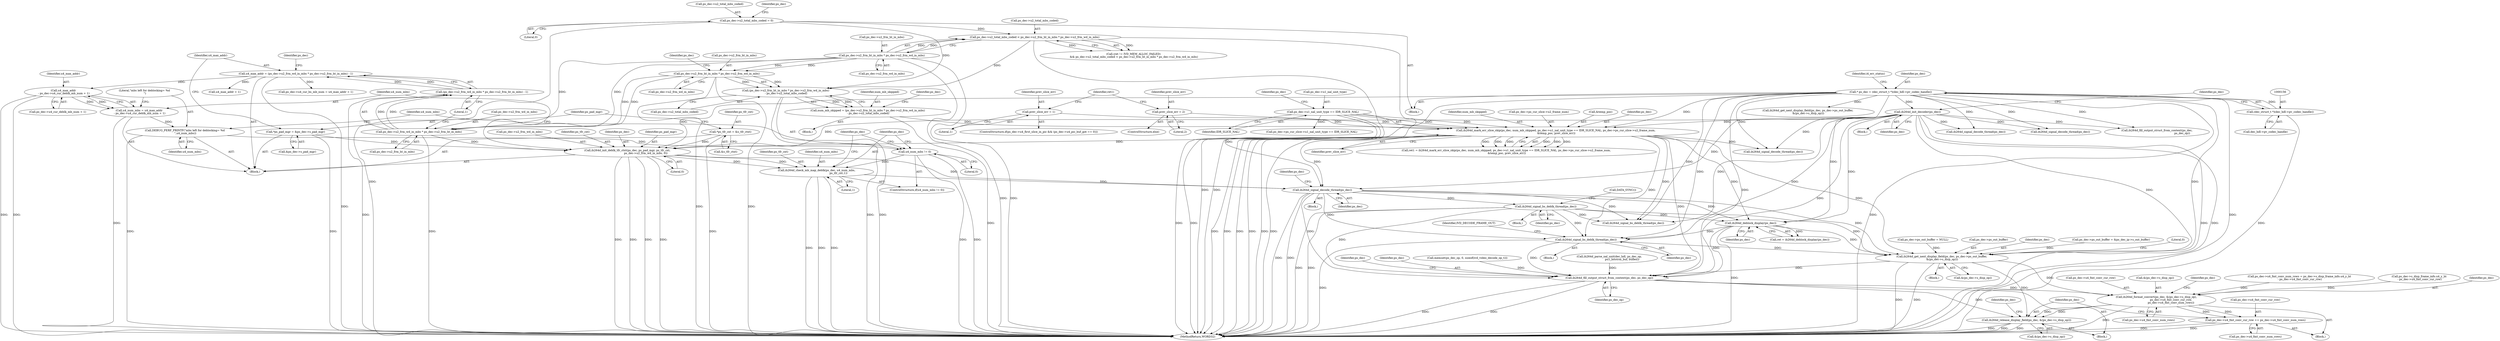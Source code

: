 digraph "0_Android_326fe991a4b7971e8aeaf4ac775491dd8abd85bb@API" {
"1001985" [label="(Call,ih264d_signal_bs_deblk_thread(ps_dec))"];
"1000896" [label="(Call,ih264d_init_decoder(ps_dec))"];
"1000153" [label="(Call,* ps_dec = (dec_struct_t *)(dec_hdl->pv_codec_handle))"];
"1000155" [label="(Call,(dec_struct_t *)(dec_hdl->pv_codec_handle))"];
"1001699" [label="(Call,ih264d_signal_decode_thread(ps_dec))"];
"1001528" [label="(Call,ih264d_mark_err_slice_skip(ps_dec, num_mb_skipped, ps_dec->u1_nal_unit_type == IDR_SLICE_NAL, ps_dec->ps_cur_slice->u2_frame_num,\n &temp_poc, prev_slice_err))"];
"1001496" [label="(Call,num_mb_skipped = (ps_dec->u2_frm_ht_in_mbs * ps_dec->u2_frm_wd_in_mbs)\n - ps_dec->u2_total_mbs_coded)"];
"1001498" [label="(Call,(ps_dec->u2_frm_ht_in_mbs * ps_dec->u2_frm_wd_in_mbs)\n - ps_dec->u2_total_mbs_coded)"];
"1001499" [label="(Call,ps_dec->u2_frm_ht_in_mbs * ps_dec->u2_frm_wd_in_mbs)"];
"1001484" [label="(Call,ps_dec->u2_frm_ht_in_mbs * ps_dec->u2_frm_wd_in_mbs)"];
"1001480" [label="(Call,ps_dec->u2_total_mbs_coded < ps_dec->u2_frm_ht_in_mbs * ps_dec->u2_frm_wd_in_mbs)"];
"1000908" [label="(Call,ps_dec->u2_total_mbs_coded = 0)"];
"1001531" [label="(Call,ps_dec->u1_nal_unit_type == IDR_SLICE_NAL)"];
"1001519" [label="(Call,prev_slice_err = 1)"];
"1001523" [label="(Call,prev_slice_err = 2)"];
"1001689" [label="(Call,ih264d_check_mb_map_deblk(ps_dec, u4_num_mbs,\n                                                   ps_tfr_cxt,1))"];
"1001665" [label="(Call,ih264d_init_deblk_tfr_ctxt(ps_dec, ps_pad_mgr, ps_tfr_cxt,\n                                           ps_dec->u2_frm_wd_in_mbs, 0))"];
"1001641" [label="(Call,*ps_pad_mgr = &ps_dec->s_pad_mgr)"];
"1001636" [label="(Call,*ps_tfr_cxt = &s_tfr_ctxt)"];
"1001650" [label="(Call,ps_dec->u2_frm_wd_in_mbs * ps_dec->u2_frm_ht_in_mbs)"];
"1001686" [label="(Call,u4_num_mbs != 0)"];
"1001682" [label="(Call,DEBUG_PERF_PRINTF(\"mbs left for deblocking= %d \n\",u4_num_mbs))"];
"1001673" [label="(Call,u4_num_mbs = u4_max_addr\n - ps_dec->u4_cur_deblk_mb_num + 1)"];
"1001675" [label="(Call,u4_max_addr\n - ps_dec->u4_cur_deblk_mb_num + 1)"];
"1001647" [label="(Call,u4_max_addr = (ps_dec->u2_frm_wd_in_mbs * ps_dec->u2_frm_ht_in_mbs) - 1)"];
"1001649" [label="(Call,(ps_dec->u2_frm_wd_in_mbs * ps_dec->u2_frm_ht_in_mbs) - 1)"];
"1001708" [label="(Call,ih264d_signal_bs_deblk_thread(ps_dec))"];
"1001863" [label="(Call,ih264d_deblock_display(ps_dec))"];
"1001999" [label="(Call,ih264d_get_next_display_field(ps_dec, ps_dec->ps_out_buffer,\n &(ps_dec->s_disp_op)))"];
"1002027" [label="(Call,ih264d_fill_output_struct_from_context(ps_dec, ps_dec_op))"];
"1002058" [label="(Call,ih264d_format_convert(ps_dec, &(ps_dec->s_disp_op),\n                                  ps_dec->u4_fmt_conv_cur_row,\n                                  ps_dec->u4_fmt_conv_num_rows))"];
"1002070" [label="(Call,ps_dec->u4_fmt_conv_cur_row += ps_dec->u4_fmt_conv_num_rows)"];
"1002077" [label="(Call,ih264d_release_display_field(ps_dec, &(ps_dec->s_disp_op)))"];
"1001525" [label="(Literal,2)"];
"1002079" [label="(Call,&(ps_dec->s_disp_op))"];
"1001686" [label="(Call,u4_num_mbs != 0)"];
"1001699" [label="(Call,ih264d_signal_decode_thread(ps_dec))"];
"1000311" [label="(Call,ps_dec->ps_out_buffer = NULL)"];
"1001532" [label="(Call,ps_dec->u1_nal_unit_type)"];
"1002058" [label="(Call,ih264d_format_convert(ps_dec, &(ps_dec->s_disp_op),\n                                  ps_dec->u4_fmt_conv_cur_row,\n                                  ps_dec->u4_fmt_conv_num_rows))"];
"1001497" [label="(Identifier,num_mb_skipped)"];
"1001507" [label="(Identifier,ps_dec)"];
"1001650" [label="(Call,ps_dec->u2_frm_wd_in_mbs * ps_dec->u2_frm_ht_in_mbs)"];
"1001998" [label="(Block,)"];
"1000912" [label="(Literal,0)"];
"1001987" [label="(Block,)"];
"1000895" [label="(Block,)"];
"1001500" [label="(Call,ps_dec->u2_frm_ht_in_mbs)"];
"1001291" [label="(Call,ih264d_parse_nal_unit(dec_hdl, ps_dec_op,\n                              pu1_bitstrm_buf, buflen))"];
"1000909" [label="(Call,ps_dec->u2_total_mbs_coded)"];
"1000900" [label="(Identifier,ps_dec)"];
"1001491" [label="(Block,)"];
"1001641" [label="(Call,*ps_pad_mgr = &ps_dec->s_pad_mgr)"];
"1001530" [label="(Identifier,num_mb_skipped)"];
"1002029" [label="(Identifier,ps_dec_op)"];
"1001677" [label="(Call,ps_dec->u4_cur_deblk_mb_num + 1)"];
"1001535" [label="(Identifier,IDR_SLICE_NAL)"];
"1001519" [label="(Call,prev_slice_err = 1)"];
"1001999" [label="(Call,ih264d_get_next_display_field(ps_dec, ps_dec->ps_out_buffer,\n &(ps_dec->s_disp_op)))"];
"1001509" [label="(ControlStructure,if(ps_dec->u4_first_slice_in_pic && (ps_dec->u4_pic_buf_got == 0)))"];
"1001496" [label="(Call,num_mb_skipped = (ps_dec->u2_frm_ht_in_mbs * ps_dec->u2_frm_wd_in_mbs)\n - ps_dec->u2_total_mbs_coded)"];
"1002071" [label="(Call,ps_dec->u4_fmt_conv_cur_row)"];
"1002072" [label="(Identifier,ps_dec)"];
"1001531" [label="(Call,ps_dec->u1_nal_unit_type == IDR_SLICE_NAL)"];
"1000154" [label="(Identifier,ps_dec)"];
"1001654" [label="(Call,ps_dec->u2_frm_ht_in_mbs)"];
"1001657" [label="(Literal,1)"];
"1001689" [label="(Call,ih264d_check_mb_map_deblk(ps_dec, u4_num_mbs,\n                                                   ps_tfr_cxt,1))"];
"1001536" [label="(Call,ps_dec->ps_cur_slice->u2_frame_num)"];
"1001696" [label="(Identifier,ps_dec)"];
"1001528" [label="(Call,ih264d_mark_err_slice_skip(ps_dec, num_mb_skipped, ps_dec->u1_nal_unit_type == IDR_SLICE_NAL, ps_dec->ps_cur_slice->u2_frame_num,\n &temp_poc, prev_slice_err))"];
"1001523" [label="(Call,prev_slice_err = 2)"];
"1001986" [label="(Identifier,ps_dec)"];
"1001891" [label="(Call,ps_dec->ps_cur_slice->u1_nal_unit_type == IDR_SLICE_NAL)"];
"1001673" [label="(Call,u4_num_mbs = u4_max_addr\n - ps_dec->u4_cur_deblk_mb_num + 1)"];
"1001687" [label="(Identifier,u4_num_mbs)"];
"1001520" [label="(Identifier,prev_slice_err)"];
"1001543" [label="(Identifier,prev_slice_err)"];
"1001649" [label="(Call,(ps_dec->u2_frm_wd_in_mbs * ps_dec->u2_frm_ht_in_mbs) - 1)"];
"1001651" [label="(Call,ps_dec->u2_frm_wd_in_mbs)"];
"1001476" [label="(Call,(ret != IVD_MEM_ALLOC_FAILED)\n && ps_dec->u2_total_mbs_coded < ps_dec->u2_frm_ht_in_mbs * ps_dec->u2_frm_wd_in_mbs)"];
"1001710" [label="(Call,DATA_SYNC())"];
"1001666" [label="(Identifier,ps_dec)"];
"1002027" [label="(Call,ih264d_fill_output_struct_from_context(ps_dec, ps_dec_op))"];
"1000915" [label="(Identifier,ps_dec)"];
"1001685" [label="(ControlStructure,if(u4_num_mbs != 0))"];
"1002067" [label="(Call,ps_dec->u4_fmt_conv_num_rows)"];
"1002033" [label="(Identifier,ps_dec)"];
"1001636" [label="(Call,*ps_tfr_cxt = &s_tfr_ctxt)"];
"1002077" [label="(Call,ih264d_release_display_field(ps_dec, &(ps_dec->s_disp_op)))"];
"1002074" [label="(Call,ps_dec->u4_fmt_conv_num_rows)"];
"1002045" [label="(Call,ps_dec->u4_fmt_conv_num_rows = ps_dec->s_disp_frame_info.u4_y_ht\n - ps_dec->u4_fmt_conv_cur_row)"];
"1000157" [label="(Call,dec_hdl->pv_codec_handle)"];
"1001485" [label="(Call,ps_dec->u2_frm_ht_in_mbs)"];
"1001665" [label="(Call,ih264d_init_deblk_tfr_ctxt(ps_dec, ps_pad_mgr, ps_tfr_cxt,\n                                           ps_dec->u2_frm_wd_in_mbs, 0))"];
"1002001" [label="(Call,ps_dec->ps_out_buffer)"];
"1000896" [label="(Call,ih264d_init_decoder(ps_dec))"];
"1000153" [label="(Call,* ps_dec = (dec_struct_t *)(dec_hdl->pv_codec_handle))"];
"1001538" [label="(Identifier,ps_dec)"];
"1001674" [label="(Identifier,u4_num_mbs)"];
"1002049" [label="(Call,ps_dec->s_disp_frame_info.u4_y_ht\n - ps_dec->u4_fmt_conv_cur_row)"];
"1001480" [label="(Call,ps_dec->u2_total_mbs_coded < ps_dec->u2_frm_ht_in_mbs * ps_dec->u2_frm_wd_in_mbs)"];
"1001693" [label="(Literal,1)"];
"1001662" [label="(Call,u4_max_addr + 1)"];
"1002028" [label="(Identifier,ps_dec)"];
"1001667" [label="(Identifier,ps_pad_mgr)"];
"1002044" [label="(Block,)"];
"1000908" [label="(Call,ps_dec->u2_total_mbs_coded = 0)"];
"1001984" [label="(Block,)"];
"1001481" [label="(Call,ps_dec->u2_total_mbs_coded)"];
"1001864" [label="(Identifier,ps_dec)"];
"1001683" [label="(Literal,\"mbs left for deblocking= %d \n\")"];
"1001499" [label="(Call,ps_dec->u2_frm_ht_in_mbs * ps_dec->u2_frm_wd_in_mbs)"];
"1001403" [label="(Call,ih264d_signal_decode_thread(ps_dec))"];
"1001669" [label="(Call,ps_dec->u2_frm_wd_in_mbs)"];
"1001700" [label="(Identifier,ps_dec)"];
"1001985" [label="(Call,ih264d_signal_bs_deblk_thread(ps_dec))"];
"1001488" [label="(Call,ps_dec->u2_frm_wd_in_mbs)"];
"1000155" [label="(Call,(dec_struct_t *)(dec_hdl->pv_codec_handle))"];
"1002059" [label="(Identifier,ps_dec)"];
"1002000" [label="(Identifier,ps_dec)"];
"1001708" [label="(Call,ih264d_signal_bs_deblk_thread(ps_dec))"];
"1001704" [label="(Identifier,ps_dec)"];
"1000162" [label="(Identifier,i4_err_status)"];
"1002147" [label="(MethodReturn,WORD32)"];
"1001498" [label="(Call,(ps_dec->u2_frm_ht_in_mbs * ps_dec->u2_frm_wd_in_mbs)\n - ps_dec->u2_total_mbs_coded)"];
"1002078" [label="(Identifier,ps_dec)"];
"1002004" [label="(Call,&(ps_dec->s_disp_op))"];
"1001672" [label="(Literal,0)"];
"1001707" [label="(Block,)"];
"1000897" [label="(Identifier,ps_dec)"];
"1001637" [label="(Identifier,ps_tfr_cxt)"];
"1001690" [label="(Identifier,ps_dec)"];
"1000324" [label="(Call,ps_dec->ps_out_buffer = &ps_dec_ip->s_out_buffer)"];
"1001506" [label="(Call,ps_dec->u2_total_mbs_coded)"];
"1001522" [label="(ControlStructure,else)"];
"1001638" [label="(Call,&s_tfr_ctxt)"];
"1001648" [label="(Identifier,u4_max_addr)"];
"1001668" [label="(Identifier,ps_tfr_cxt)"];
"1000151" [label="(Block,)"];
"1001253" [label="(Call,ih264d_fill_output_struct_from_context(ps_dec,\n                                                           ps_dec_op))"];
"1002064" [label="(Call,ps_dec->u4_fmt_conv_cur_row)"];
"1001676" [label="(Identifier,u4_max_addr)"];
"1001991" [label="(Identifier,IVD_DECODE_FRAME_OUT)"];
"1001807" [label="(Call,ih264d_signal_bs_deblk_thread(ps_dec))"];
"1001189" [label="(Call,ih264d_signal_decode_thread(ps_dec))"];
"1001647" [label="(Call,u4_max_addr = (ps_dec->u2_frm_wd_in_mbs * ps_dec->u2_frm_ht_in_mbs) - 1)"];
"1001658" [label="(Call,ps_dec->u4_cur_bs_mb_num = u4_max_addr + 1)"];
"1001541" [label="(Call,&temp_poc)"];
"1001709" [label="(Identifier,ps_dec)"];
"1001675" [label="(Call,u4_max_addr\n - ps_dec->u4_cur_deblk_mb_num + 1)"];
"1001660" [label="(Identifier,ps_dec)"];
"1001576" [label="(Call,ih264d_signal_decode_thread(ps_dec))"];
"1001484" [label="(Call,ps_dec->u2_frm_ht_in_mbs * ps_dec->u2_frm_wd_in_mbs)"];
"1001524" [label="(Identifier,prev_slice_err)"];
"1001512" [label="(Identifier,ps_dec)"];
"1001526" [label="(Call,ret1 = ih264d_mark_err_slice_skip(ps_dec, num_mb_skipped, ps_dec->u1_nal_unit_type == IDR_SLICE_NAL, ps_dec->ps_cur_slice->u2_frame_num,\n &temp_poc, prev_slice_err))"];
"1001682" [label="(Call,DEBUG_PERF_PRINTF(\"mbs left for deblocking= %d \n\",u4_num_mbs))"];
"1001691" [label="(Identifier,u4_num_mbs)"];
"1002070" [label="(Call,ps_dec->u4_fmt_conv_cur_row += ps_dec->u4_fmt_conv_num_rows)"];
"1001631" [label="(Block,)"];
"1002087" [label="(Identifier,ps_dec)"];
"1001692" [label="(Identifier,ps_tfr_cxt)"];
"1002060" [label="(Call,&(ps_dec->s_disp_op))"];
"1001503" [label="(Call,ps_dec->u2_frm_wd_in_mbs)"];
"1001688" [label="(Literal,0)"];
"1000227" [label="(Call,memset(ps_dec_op, 0, sizeof(ivd_video_decode_op_t)))"];
"1001529" [label="(Identifier,ps_dec)"];
"1001643" [label="(Call,&ps_dec->s_pad_mgr)"];
"1001527" [label="(Identifier,ret1)"];
"1001603" [label="(Block,)"];
"1001861" [label="(Call,ret = ih264d_deblock_display(ps_dec))"];
"1001521" [label="(Literal,1)"];
"1002010" [label="(Literal,0)"];
"1001642" [label="(Identifier,ps_pad_mgr)"];
"1000713" [label="(Call,ih264d_get_next_display_field(ps_dec, ps_dec->ps_out_buffer,\n &(ps_dec->s_disp_op)))"];
"1001684" [label="(Identifier,u4_num_mbs)"];
"1001863" [label="(Call,ih264d_deblock_display(ps_dec))"];
"1001985" -> "1001984"  [label="AST: "];
"1001985" -> "1001986"  [label="CFG: "];
"1001986" -> "1001985"  [label="AST: "];
"1001991" -> "1001985"  [label="CFG: "];
"1001985" -> "1002147"  [label="DDG: "];
"1000896" -> "1001985"  [label="DDG: "];
"1001699" -> "1001985"  [label="DDG: "];
"1001708" -> "1001985"  [label="DDG: "];
"1001528" -> "1001985"  [label="DDG: "];
"1001863" -> "1001985"  [label="DDG: "];
"1000153" -> "1001985"  [label="DDG: "];
"1001985" -> "1001999"  [label="DDG: "];
"1001985" -> "1002027"  [label="DDG: "];
"1000896" -> "1000895"  [label="AST: "];
"1000896" -> "1000897"  [label="CFG: "];
"1000897" -> "1000896"  [label="AST: "];
"1000900" -> "1000896"  [label="CFG: "];
"1000896" -> "1002147"  [label="DDG: "];
"1000896" -> "1002147"  [label="DDG: "];
"1000153" -> "1000896"  [label="DDG: "];
"1000896" -> "1001189"  [label="DDG: "];
"1000896" -> "1001253"  [label="DDG: "];
"1000896" -> "1001403"  [label="DDG: "];
"1000896" -> "1001528"  [label="DDG: "];
"1000896" -> "1001576"  [label="DDG: "];
"1000896" -> "1001665"  [label="DDG: "];
"1000896" -> "1001699"  [label="DDG: "];
"1000896" -> "1001807"  [label="DDG: "];
"1000896" -> "1001863"  [label="DDG: "];
"1000896" -> "1001999"  [label="DDG: "];
"1000896" -> "1002027"  [label="DDG: "];
"1000153" -> "1000151"  [label="AST: "];
"1000153" -> "1000155"  [label="CFG: "];
"1000154" -> "1000153"  [label="AST: "];
"1000155" -> "1000153"  [label="AST: "];
"1000162" -> "1000153"  [label="CFG: "];
"1000153" -> "1002147"  [label="DDG: "];
"1000153" -> "1002147"  [label="DDG: "];
"1000155" -> "1000153"  [label="DDG: "];
"1000153" -> "1000713"  [label="DDG: "];
"1000153" -> "1001189"  [label="DDG: "];
"1000153" -> "1001253"  [label="DDG: "];
"1000153" -> "1001403"  [label="DDG: "];
"1000153" -> "1001528"  [label="DDG: "];
"1000153" -> "1001576"  [label="DDG: "];
"1000153" -> "1001665"  [label="DDG: "];
"1000153" -> "1001699"  [label="DDG: "];
"1000153" -> "1001807"  [label="DDG: "];
"1000153" -> "1001863"  [label="DDG: "];
"1000153" -> "1001999"  [label="DDG: "];
"1000153" -> "1002027"  [label="DDG: "];
"1000155" -> "1000157"  [label="CFG: "];
"1000156" -> "1000155"  [label="AST: "];
"1000157" -> "1000155"  [label="AST: "];
"1000155" -> "1002147"  [label="DDG: "];
"1001699" -> "1001603"  [label="AST: "];
"1001699" -> "1001700"  [label="CFG: "];
"1001700" -> "1001699"  [label="AST: "];
"1001704" -> "1001699"  [label="CFG: "];
"1001699" -> "1002147"  [label="DDG: "];
"1001699" -> "1002147"  [label="DDG: "];
"1001528" -> "1001699"  [label="DDG: "];
"1001689" -> "1001699"  [label="DDG: "];
"1001665" -> "1001699"  [label="DDG: "];
"1001699" -> "1001708"  [label="DDG: "];
"1001699" -> "1001807"  [label="DDG: "];
"1001699" -> "1001863"  [label="DDG: "];
"1001699" -> "1001999"  [label="DDG: "];
"1001699" -> "1002027"  [label="DDG: "];
"1001528" -> "1001526"  [label="AST: "];
"1001528" -> "1001543"  [label="CFG: "];
"1001529" -> "1001528"  [label="AST: "];
"1001530" -> "1001528"  [label="AST: "];
"1001531" -> "1001528"  [label="AST: "];
"1001536" -> "1001528"  [label="AST: "];
"1001541" -> "1001528"  [label="AST: "];
"1001543" -> "1001528"  [label="AST: "];
"1001526" -> "1001528"  [label="CFG: "];
"1001528" -> "1002147"  [label="DDG: "];
"1001528" -> "1002147"  [label="DDG: "];
"1001528" -> "1002147"  [label="DDG: "];
"1001528" -> "1002147"  [label="DDG: "];
"1001528" -> "1002147"  [label="DDG: "];
"1001528" -> "1002147"  [label="DDG: "];
"1001528" -> "1001526"  [label="DDG: "];
"1001528" -> "1001526"  [label="DDG: "];
"1001528" -> "1001526"  [label="DDG: "];
"1001528" -> "1001526"  [label="DDG: "];
"1001528" -> "1001526"  [label="DDG: "];
"1001528" -> "1001526"  [label="DDG: "];
"1001496" -> "1001528"  [label="DDG: "];
"1001531" -> "1001528"  [label="DDG: "];
"1001531" -> "1001528"  [label="DDG: "];
"1001519" -> "1001528"  [label="DDG: "];
"1001523" -> "1001528"  [label="DDG: "];
"1001528" -> "1001576"  [label="DDG: "];
"1001528" -> "1001665"  [label="DDG: "];
"1001528" -> "1001807"  [label="DDG: "];
"1001528" -> "1001863"  [label="DDG: "];
"1001528" -> "1001999"  [label="DDG: "];
"1001528" -> "1002027"  [label="DDG: "];
"1001496" -> "1001491"  [label="AST: "];
"1001496" -> "1001498"  [label="CFG: "];
"1001497" -> "1001496"  [label="AST: "];
"1001498" -> "1001496"  [label="AST: "];
"1001512" -> "1001496"  [label="CFG: "];
"1001496" -> "1002147"  [label="DDG: "];
"1001498" -> "1001496"  [label="DDG: "];
"1001498" -> "1001496"  [label="DDG: "];
"1001498" -> "1001506"  [label="CFG: "];
"1001499" -> "1001498"  [label="AST: "];
"1001506" -> "1001498"  [label="AST: "];
"1001498" -> "1002147"  [label="DDG: "];
"1001498" -> "1002147"  [label="DDG: "];
"1001499" -> "1001498"  [label="DDG: "];
"1001499" -> "1001498"  [label="DDG: "];
"1001480" -> "1001498"  [label="DDG: "];
"1000908" -> "1001498"  [label="DDG: "];
"1001499" -> "1001503"  [label="CFG: "];
"1001500" -> "1001499"  [label="AST: "];
"1001503" -> "1001499"  [label="AST: "];
"1001507" -> "1001499"  [label="CFG: "];
"1001499" -> "1002147"  [label="DDG: "];
"1001499" -> "1002147"  [label="DDG: "];
"1001484" -> "1001499"  [label="DDG: "];
"1001484" -> "1001499"  [label="DDG: "];
"1001499" -> "1001650"  [label="DDG: "];
"1001499" -> "1001650"  [label="DDG: "];
"1001484" -> "1001480"  [label="AST: "];
"1001484" -> "1001488"  [label="CFG: "];
"1001485" -> "1001484"  [label="AST: "];
"1001488" -> "1001484"  [label="AST: "];
"1001480" -> "1001484"  [label="CFG: "];
"1001484" -> "1002147"  [label="DDG: "];
"1001484" -> "1002147"  [label="DDG: "];
"1001484" -> "1001480"  [label="DDG: "];
"1001484" -> "1001480"  [label="DDG: "];
"1001484" -> "1001650"  [label="DDG: "];
"1001484" -> "1001650"  [label="DDG: "];
"1001480" -> "1001476"  [label="AST: "];
"1001481" -> "1001480"  [label="AST: "];
"1001476" -> "1001480"  [label="CFG: "];
"1001480" -> "1002147"  [label="DDG: "];
"1001480" -> "1002147"  [label="DDG: "];
"1001480" -> "1001476"  [label="DDG: "];
"1001480" -> "1001476"  [label="DDG: "];
"1000908" -> "1001480"  [label="DDG: "];
"1000908" -> "1000151"  [label="AST: "];
"1000908" -> "1000912"  [label="CFG: "];
"1000909" -> "1000908"  [label="AST: "];
"1000912" -> "1000908"  [label="AST: "];
"1000915" -> "1000908"  [label="CFG: "];
"1000908" -> "1002147"  [label="DDG: "];
"1001531" -> "1001535"  [label="CFG: "];
"1001532" -> "1001531"  [label="AST: "];
"1001535" -> "1001531"  [label="AST: "];
"1001538" -> "1001531"  [label="CFG: "];
"1001531" -> "1002147"  [label="DDG: "];
"1001531" -> "1002147"  [label="DDG: "];
"1001531" -> "1001891"  [label="DDG: "];
"1001519" -> "1001509"  [label="AST: "];
"1001519" -> "1001521"  [label="CFG: "];
"1001520" -> "1001519"  [label="AST: "];
"1001521" -> "1001519"  [label="AST: "];
"1001527" -> "1001519"  [label="CFG: "];
"1001523" -> "1001522"  [label="AST: "];
"1001523" -> "1001525"  [label="CFG: "];
"1001524" -> "1001523"  [label="AST: "];
"1001525" -> "1001523"  [label="AST: "];
"1001527" -> "1001523"  [label="CFG: "];
"1001689" -> "1001685"  [label="AST: "];
"1001689" -> "1001693"  [label="CFG: "];
"1001690" -> "1001689"  [label="AST: "];
"1001691" -> "1001689"  [label="AST: "];
"1001692" -> "1001689"  [label="AST: "];
"1001693" -> "1001689"  [label="AST: "];
"1001696" -> "1001689"  [label="CFG: "];
"1001689" -> "1002147"  [label="DDG: "];
"1001689" -> "1002147"  [label="DDG: "];
"1001689" -> "1002147"  [label="DDG: "];
"1001665" -> "1001689"  [label="DDG: "];
"1001665" -> "1001689"  [label="DDG: "];
"1001686" -> "1001689"  [label="DDG: "];
"1001665" -> "1001631"  [label="AST: "];
"1001665" -> "1001672"  [label="CFG: "];
"1001666" -> "1001665"  [label="AST: "];
"1001667" -> "1001665"  [label="AST: "];
"1001668" -> "1001665"  [label="AST: "];
"1001669" -> "1001665"  [label="AST: "];
"1001672" -> "1001665"  [label="AST: "];
"1001674" -> "1001665"  [label="CFG: "];
"1001665" -> "1002147"  [label="DDG: "];
"1001665" -> "1002147"  [label="DDG: "];
"1001665" -> "1002147"  [label="DDG: "];
"1001665" -> "1002147"  [label="DDG: "];
"1001641" -> "1001665"  [label="DDG: "];
"1001636" -> "1001665"  [label="DDG: "];
"1001650" -> "1001665"  [label="DDG: "];
"1001641" -> "1001631"  [label="AST: "];
"1001641" -> "1001643"  [label="CFG: "];
"1001642" -> "1001641"  [label="AST: "];
"1001643" -> "1001641"  [label="AST: "];
"1001648" -> "1001641"  [label="CFG: "];
"1001641" -> "1002147"  [label="DDG: "];
"1001636" -> "1001631"  [label="AST: "];
"1001636" -> "1001638"  [label="CFG: "];
"1001637" -> "1001636"  [label="AST: "];
"1001638" -> "1001636"  [label="AST: "];
"1001642" -> "1001636"  [label="CFG: "];
"1001636" -> "1002147"  [label="DDG: "];
"1001650" -> "1001649"  [label="AST: "];
"1001650" -> "1001654"  [label="CFG: "];
"1001651" -> "1001650"  [label="AST: "];
"1001654" -> "1001650"  [label="AST: "];
"1001657" -> "1001650"  [label="CFG: "];
"1001650" -> "1002147"  [label="DDG: "];
"1001650" -> "1001649"  [label="DDG: "];
"1001650" -> "1001649"  [label="DDG: "];
"1001686" -> "1001685"  [label="AST: "];
"1001686" -> "1001688"  [label="CFG: "];
"1001687" -> "1001686"  [label="AST: "];
"1001688" -> "1001686"  [label="AST: "];
"1001690" -> "1001686"  [label="CFG: "];
"1001696" -> "1001686"  [label="CFG: "];
"1001686" -> "1002147"  [label="DDG: "];
"1001686" -> "1002147"  [label="DDG: "];
"1001682" -> "1001686"  [label="DDG: "];
"1001682" -> "1001631"  [label="AST: "];
"1001682" -> "1001684"  [label="CFG: "];
"1001683" -> "1001682"  [label="AST: "];
"1001684" -> "1001682"  [label="AST: "];
"1001687" -> "1001682"  [label="CFG: "];
"1001682" -> "1002147"  [label="DDG: "];
"1001673" -> "1001682"  [label="DDG: "];
"1001673" -> "1001631"  [label="AST: "];
"1001673" -> "1001675"  [label="CFG: "];
"1001674" -> "1001673"  [label="AST: "];
"1001675" -> "1001673"  [label="AST: "];
"1001683" -> "1001673"  [label="CFG: "];
"1001673" -> "1002147"  [label="DDG: "];
"1001675" -> "1001673"  [label="DDG: "];
"1001675" -> "1001673"  [label="DDG: "];
"1001675" -> "1001677"  [label="CFG: "];
"1001676" -> "1001675"  [label="AST: "];
"1001677" -> "1001675"  [label="AST: "];
"1001675" -> "1002147"  [label="DDG: "];
"1001675" -> "1002147"  [label="DDG: "];
"1001647" -> "1001675"  [label="DDG: "];
"1001647" -> "1001631"  [label="AST: "];
"1001647" -> "1001649"  [label="CFG: "];
"1001648" -> "1001647"  [label="AST: "];
"1001649" -> "1001647"  [label="AST: "];
"1001660" -> "1001647"  [label="CFG: "];
"1001647" -> "1002147"  [label="DDG: "];
"1001649" -> "1001647"  [label="DDG: "];
"1001649" -> "1001647"  [label="DDG: "];
"1001647" -> "1001658"  [label="DDG: "];
"1001647" -> "1001662"  [label="DDG: "];
"1001649" -> "1001657"  [label="CFG: "];
"1001657" -> "1001649"  [label="AST: "];
"1001649" -> "1002147"  [label="DDG: "];
"1001708" -> "1001707"  [label="AST: "];
"1001708" -> "1001709"  [label="CFG: "];
"1001709" -> "1001708"  [label="AST: "];
"1001710" -> "1001708"  [label="CFG: "];
"1001708" -> "1002147"  [label="DDG: "];
"1001708" -> "1002147"  [label="DDG: "];
"1001708" -> "1001807"  [label="DDG: "];
"1001708" -> "1001863"  [label="DDG: "];
"1001708" -> "1001999"  [label="DDG: "];
"1001708" -> "1002027"  [label="DDG: "];
"1001863" -> "1001861"  [label="AST: "];
"1001863" -> "1001864"  [label="CFG: "];
"1001864" -> "1001863"  [label="AST: "];
"1001861" -> "1001863"  [label="CFG: "];
"1001863" -> "1002147"  [label="DDG: "];
"1001863" -> "1001861"  [label="DDG: "];
"1001863" -> "1001999"  [label="DDG: "];
"1001863" -> "1002027"  [label="DDG: "];
"1001999" -> "1001998"  [label="AST: "];
"1001999" -> "1002004"  [label="CFG: "];
"1002000" -> "1001999"  [label="AST: "];
"1002001" -> "1001999"  [label="AST: "];
"1002004" -> "1001999"  [label="AST: "];
"1002010" -> "1001999"  [label="CFG: "];
"1001999" -> "1002147"  [label="DDG: "];
"1001999" -> "1002147"  [label="DDG: "];
"1000311" -> "1001999"  [label="DDG: "];
"1000324" -> "1001999"  [label="DDG: "];
"1001999" -> "1002027"  [label="DDG: "];
"1001999" -> "1002058"  [label="DDG: "];
"1001999" -> "1002077"  [label="DDG: "];
"1002027" -> "1001987"  [label="AST: "];
"1002027" -> "1002029"  [label="CFG: "];
"1002028" -> "1002027"  [label="AST: "];
"1002029" -> "1002027"  [label="AST: "];
"1002033" -> "1002027"  [label="CFG: "];
"1002027" -> "1002147"  [label="DDG: "];
"1002027" -> "1002147"  [label="DDG: "];
"1001291" -> "1002027"  [label="DDG: "];
"1000227" -> "1002027"  [label="DDG: "];
"1002027" -> "1002058"  [label="DDG: "];
"1002027" -> "1002077"  [label="DDG: "];
"1002058" -> "1002044"  [label="AST: "];
"1002058" -> "1002067"  [label="CFG: "];
"1002059" -> "1002058"  [label="AST: "];
"1002060" -> "1002058"  [label="AST: "];
"1002064" -> "1002058"  [label="AST: "];
"1002067" -> "1002058"  [label="AST: "];
"1002072" -> "1002058"  [label="CFG: "];
"1002058" -> "1002147"  [label="DDG: "];
"1002049" -> "1002058"  [label="DDG: "];
"1002045" -> "1002058"  [label="DDG: "];
"1002058" -> "1002070"  [label="DDG: "];
"1002058" -> "1002070"  [label="DDG: "];
"1002058" -> "1002077"  [label="DDG: "];
"1002058" -> "1002077"  [label="DDG: "];
"1002070" -> "1002044"  [label="AST: "];
"1002070" -> "1002074"  [label="CFG: "];
"1002071" -> "1002070"  [label="AST: "];
"1002074" -> "1002070"  [label="AST: "];
"1002078" -> "1002070"  [label="CFG: "];
"1002070" -> "1002147"  [label="DDG: "];
"1002070" -> "1002147"  [label="DDG: "];
"1002077" -> "1001987"  [label="AST: "];
"1002077" -> "1002079"  [label="CFG: "];
"1002078" -> "1002077"  [label="AST: "];
"1002079" -> "1002077"  [label="AST: "];
"1002087" -> "1002077"  [label="CFG: "];
"1002077" -> "1002147"  [label="DDG: "];
"1002077" -> "1002147"  [label="DDG: "];
"1002077" -> "1002147"  [label="DDG: "];
}

